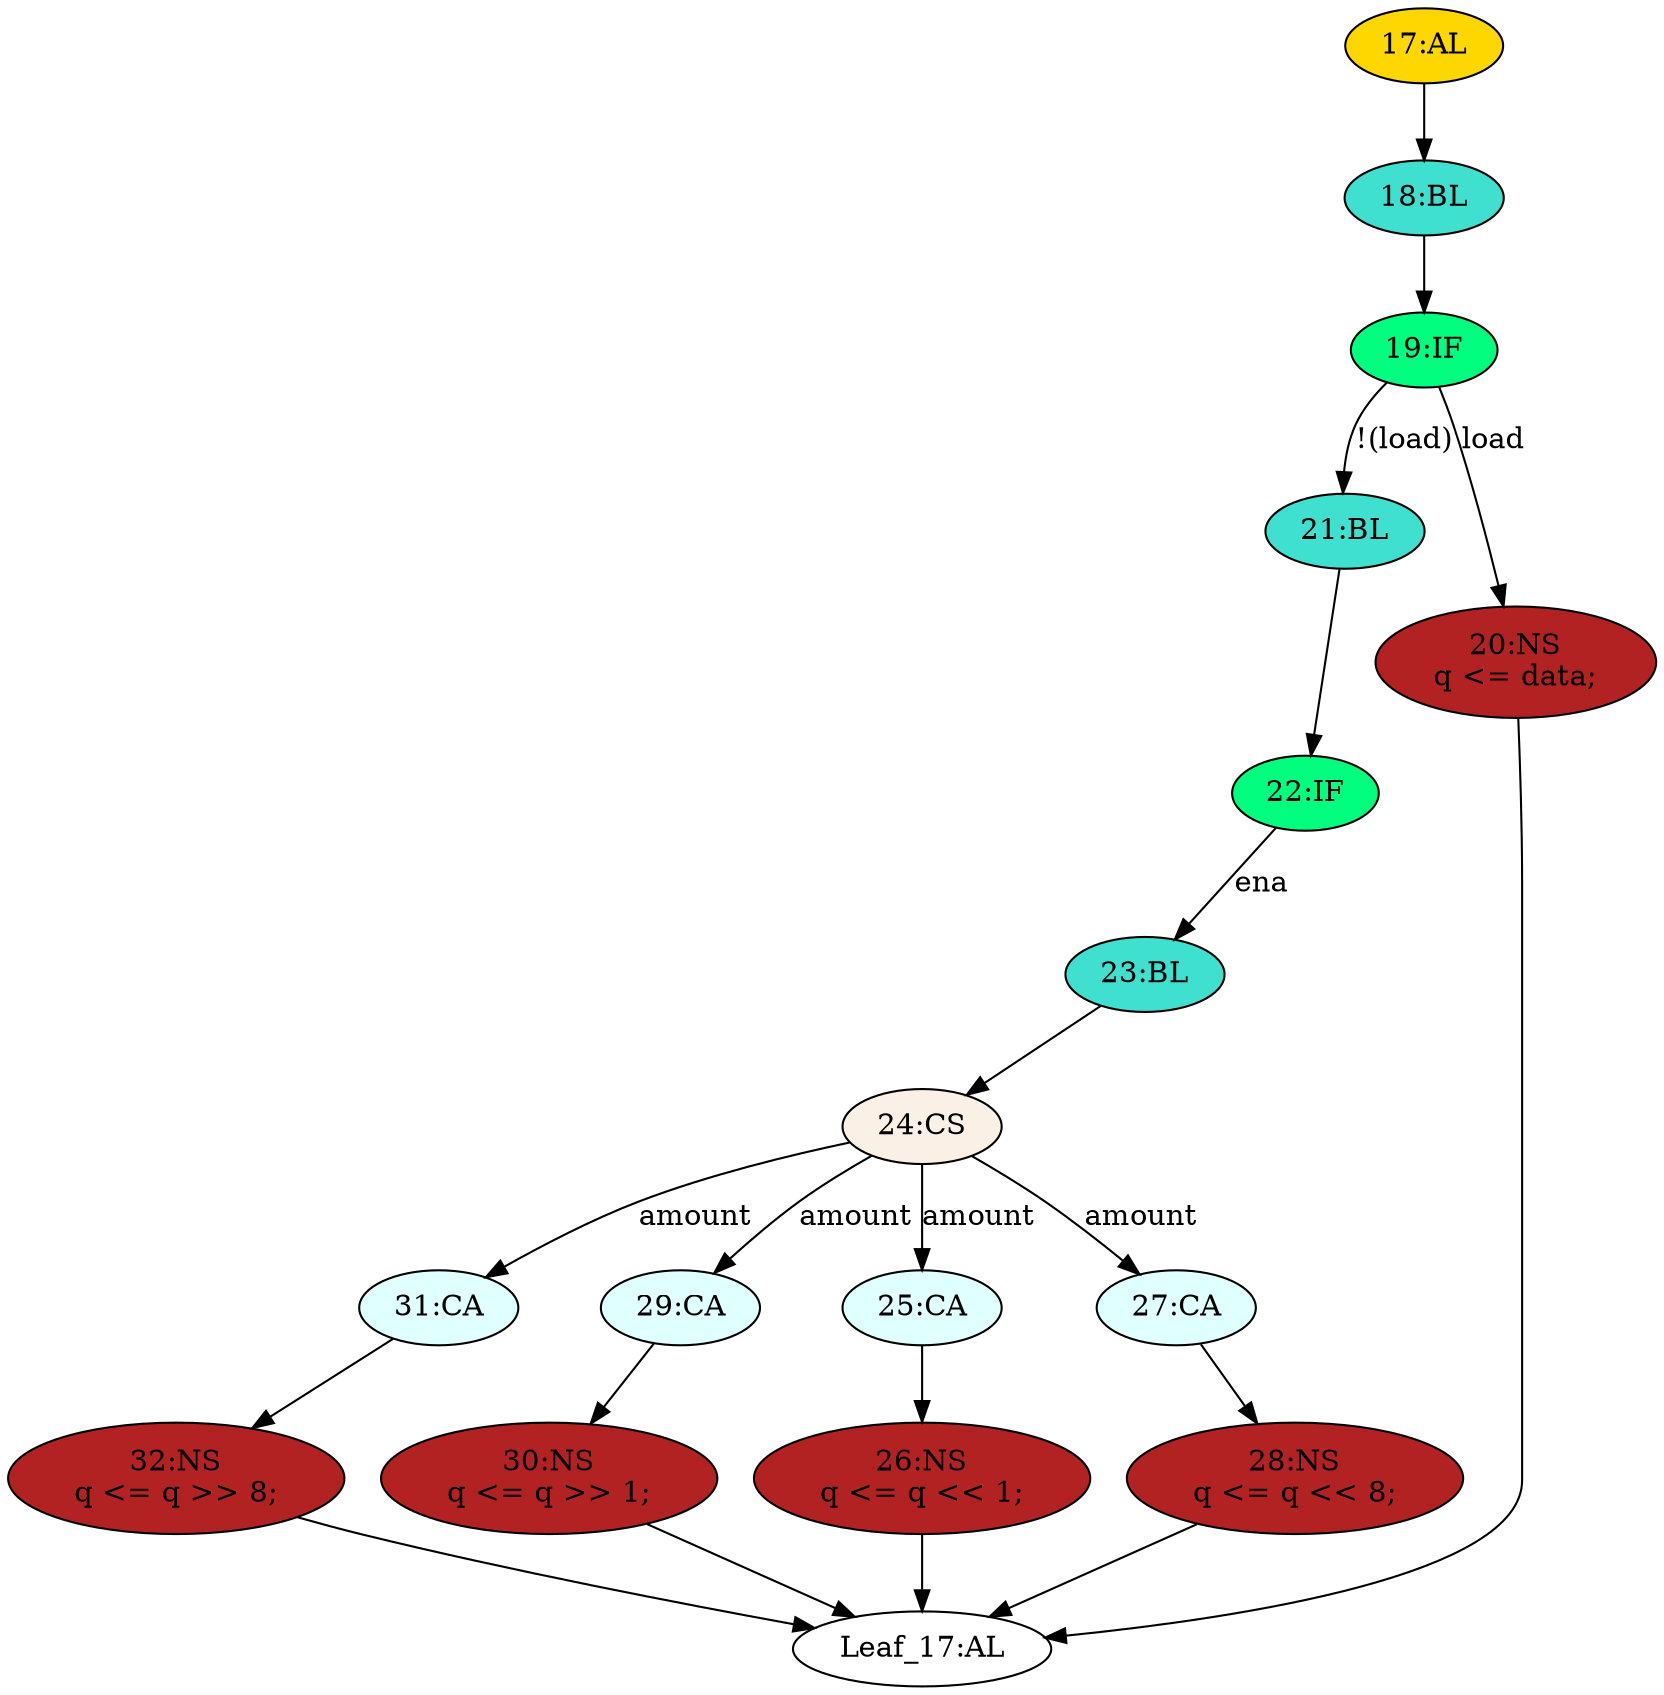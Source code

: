 strict digraph "" {
	node [label="\N"];
	"17:AL"	[ast="<pyverilog.vparser.ast.Always object at 0x7f43db92e810>",
		clk_sens=True,
		fillcolor=gold,
		label="17:AL",
		sens="['clk']",
		statements="[]",
		style=filled,
		typ=Always,
		use_var="['load', 'ena', 'amount', 'data', 'q']"];
	"18:BL"	[ast="<pyverilog.vparser.ast.Block object at 0x7f43db92e9d0>",
		fillcolor=turquoise,
		label="18:BL",
		statements="[]",
		style=filled,
		typ=Block];
	"17:AL" -> "18:BL"	[cond="[]",
		lineno=None];
	"22:IF"	[ast="<pyverilog.vparser.ast.IfStatement object at 0x7f43db92ead0>",
		fillcolor=springgreen,
		label="22:IF",
		statements="[]",
		style=filled,
		typ=IfStatement];
	"23:BL"	[ast="<pyverilog.vparser.ast.Block object at 0x7f43db92eb50>",
		fillcolor=turquoise,
		label="23:BL",
		statements="[]",
		style=filled,
		typ=Block];
	"22:IF" -> "23:BL"	[cond="['ena']",
		label=ena,
		lineno=22];
	"31:CA"	[ast="<pyverilog.vparser.ast.Case object at 0x7f43db1c6410>",
		fillcolor=lightcyan,
		label="31:CA",
		statements="[]",
		style=filled,
		typ=Case];
	"32:NS"	[ast="<pyverilog.vparser.ast.NonblockingSubstitution object at 0x7f43db1c6490>",
		fillcolor=firebrick,
		label="32:NS
q <= q >> 8;",
		statements="[<pyverilog.vparser.ast.NonblockingSubstitution object at 0x7f43db1c6490>]",
		style=filled,
		typ=NonblockingSubstitution];
	"31:CA" -> "32:NS"	[cond="[]",
		lineno=None];
	"21:BL"	[ast="<pyverilog.vparser.ast.Block object at 0x7f43db92ea90>",
		fillcolor=turquoise,
		label="21:BL",
		statements="[]",
		style=filled,
		typ=Block];
	"21:BL" -> "22:IF"	[cond="[]",
		lineno=None];
	"29:CA"	[ast="<pyverilog.vparser.ast.Case object at 0x7f43db1c6190>",
		fillcolor=lightcyan,
		label="29:CA",
		statements="[]",
		style=filled,
		typ=Case];
	"30:NS"	[ast="<pyverilog.vparser.ast.NonblockingSubstitution object at 0x7f43db1c6210>",
		fillcolor=firebrick,
		label="30:NS
q <= q >> 1;",
		statements="[<pyverilog.vparser.ast.NonblockingSubstitution object at 0x7f43db1c6210>]",
		style=filled,
		typ=NonblockingSubstitution];
	"29:CA" -> "30:NS"	[cond="[]",
		lineno=None];
	"19:IF"	[ast="<pyverilog.vparser.ast.IfStatement object at 0x7f43db92ea10>",
		fillcolor=springgreen,
		label="19:IF",
		statements="[]",
		style=filled,
		typ=IfStatement];
	"19:IF" -> "21:BL"	[cond="['load']",
		label="!(load)",
		lineno=19];
	"20:NS"	[ast="<pyverilog.vparser.ast.NonblockingSubstitution object at 0x7f43db1c6750>",
		fillcolor=firebrick,
		label="20:NS
q <= data;",
		statements="[<pyverilog.vparser.ast.NonblockingSubstitution object at 0x7f43db1c6750>]",
		style=filled,
		typ=NonblockingSubstitution];
	"19:IF" -> "20:NS"	[cond="['load']",
		label=load,
		lineno=19];
	"25:CA"	[ast="<pyverilog.vparser.ast.Case object at 0x7f43db92ec50>",
		fillcolor=lightcyan,
		label="25:CA",
		statements="[]",
		style=filled,
		typ=Case];
	"26:NS"	[ast="<pyverilog.vparser.ast.NonblockingSubstitution object at 0x7f43db92ecd0>",
		fillcolor=firebrick,
		label="26:NS
q <= q << 1;",
		statements="[<pyverilog.vparser.ast.NonblockingSubstitution object at 0x7f43db92ecd0>]",
		style=filled,
		typ=NonblockingSubstitution];
	"25:CA" -> "26:NS"	[cond="[]",
		lineno=None];
	"Leaf_17:AL"	[def_var="['q']",
		label="Leaf_17:AL"];
	"32:NS" -> "Leaf_17:AL"	[cond="[]",
		lineno=None];
	"28:NS"	[ast="<pyverilog.vparser.ast.NonblockingSubstitution object at 0x7f43db92ef50>",
		fillcolor=firebrick,
		label="28:NS
q <= q << 8;",
		statements="[<pyverilog.vparser.ast.NonblockingSubstitution object at 0x7f43db92ef50>]",
		style=filled,
		typ=NonblockingSubstitution];
	"28:NS" -> "Leaf_17:AL"	[cond="[]",
		lineno=None];
	"18:BL" -> "19:IF"	[cond="[]",
		lineno=None];
	"30:NS" -> "Leaf_17:AL"	[cond="[]",
		lineno=None];
	"24:CS"	[ast="<pyverilog.vparser.ast.CaseStatement object at 0x7f43db92eb90>",
		fillcolor=linen,
		label="24:CS",
		statements="[]",
		style=filled,
		typ=CaseStatement];
	"24:CS" -> "31:CA"	[cond="['amount']",
		label=amount,
		lineno=24];
	"24:CS" -> "29:CA"	[cond="['amount']",
		label=amount,
		lineno=24];
	"24:CS" -> "25:CA"	[cond="['amount']",
		label=amount,
		lineno=24];
	"27:CA"	[ast="<pyverilog.vparser.ast.Case object at 0x7f43db92eed0>",
		fillcolor=lightcyan,
		label="27:CA",
		statements="[]",
		style=filled,
		typ=Case];
	"24:CS" -> "27:CA"	[cond="['amount']",
		label=amount,
		lineno=24];
	"20:NS" -> "Leaf_17:AL"	[cond="[]",
		lineno=None];
	"23:BL" -> "24:CS"	[cond="[]",
		lineno=None];
	"26:NS" -> "Leaf_17:AL"	[cond="[]",
		lineno=None];
	"27:CA" -> "28:NS"	[cond="[]",
		lineno=None];
}
